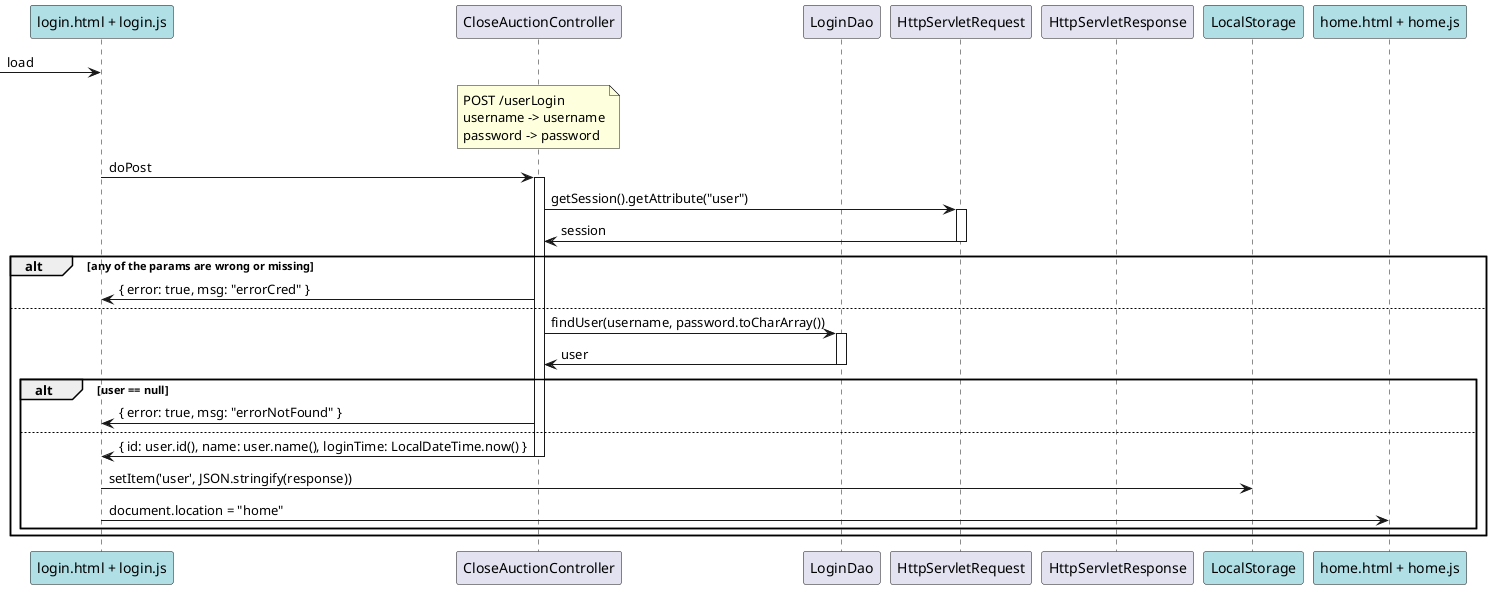@startuml
participant "login.html + login.js" as js #powderblue
participant CloseAuctionController as servlet
participant LoginDao as dao
participant HttpServletRequest as req
participant HttpServletResponse as resp
participant LocalStorage as localStorage #powderblue
participant "home.html + home.js" as home #powderblue

-> js : load

note over servlet
    POST /userLogin
    username -> username
    password -> password
end note

js -> servlet ++ : doPost

servlet -> req ++ : getSession().getAttribute("user")
req -> servlet -- : session

alt any of the params are wrong or missing
    servlet -> js : { error: true, msg: "errorCred" }
else
    servlet -> dao ++ : findUser(username, password.toCharArray())
    servlet <- dao -- : user
    alt user == null
        servlet -> js : { error: true, msg: "errorNotFound" }
    else
        servlet -> js -- : { id: user.id(), name: user.name(), loginTime: LocalDateTime.now() }

        js -> localStorage: setItem('user', JSON.stringify(response))
        js -> home : document.location = "home"
    end
end

@enduml